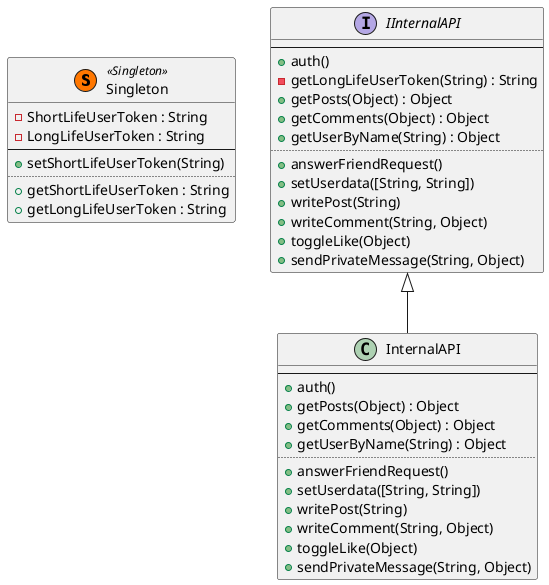 @startuml
class Singleton << (S,#FF7700) Singleton >> {
  - ShortLifeUserToken : String
  - LongLifeUserToken : String
  --
  + setShortLifeUserToken(String)
  ..
  + getShortLifeUserToken : String
  + getLongLifeUserToken : String
}

interface IInternalAPI {
  --
  + auth()
  - getLongLifeUserToken(String) : String
  + getPosts(Object) : Object
  + getComments(Object) : Object
  + getUserByName(String) : Object
  ..
  + answerFriendRequest()
  + setUserdata([String, String])
  + writePost(String)
  + writeComment(String, Object)
  + toggleLike(Object)
  + sendPrivateMessage(String, Object)
}

class InternalAPI {
  --
  + auth()
  + getPosts(Object) : Object
  + getComments(Object) : Object
  + getUserByName(String) : Object
  ..
  + answerFriendRequest()
  + setUserdata([String, String])
  + writePost(String)
  + writeComment(String, Object)
  + toggleLike(Object)
  + sendPrivateMessage(String, Object)
}

IInternalAPI <|-- InternalAPI
@enduml
